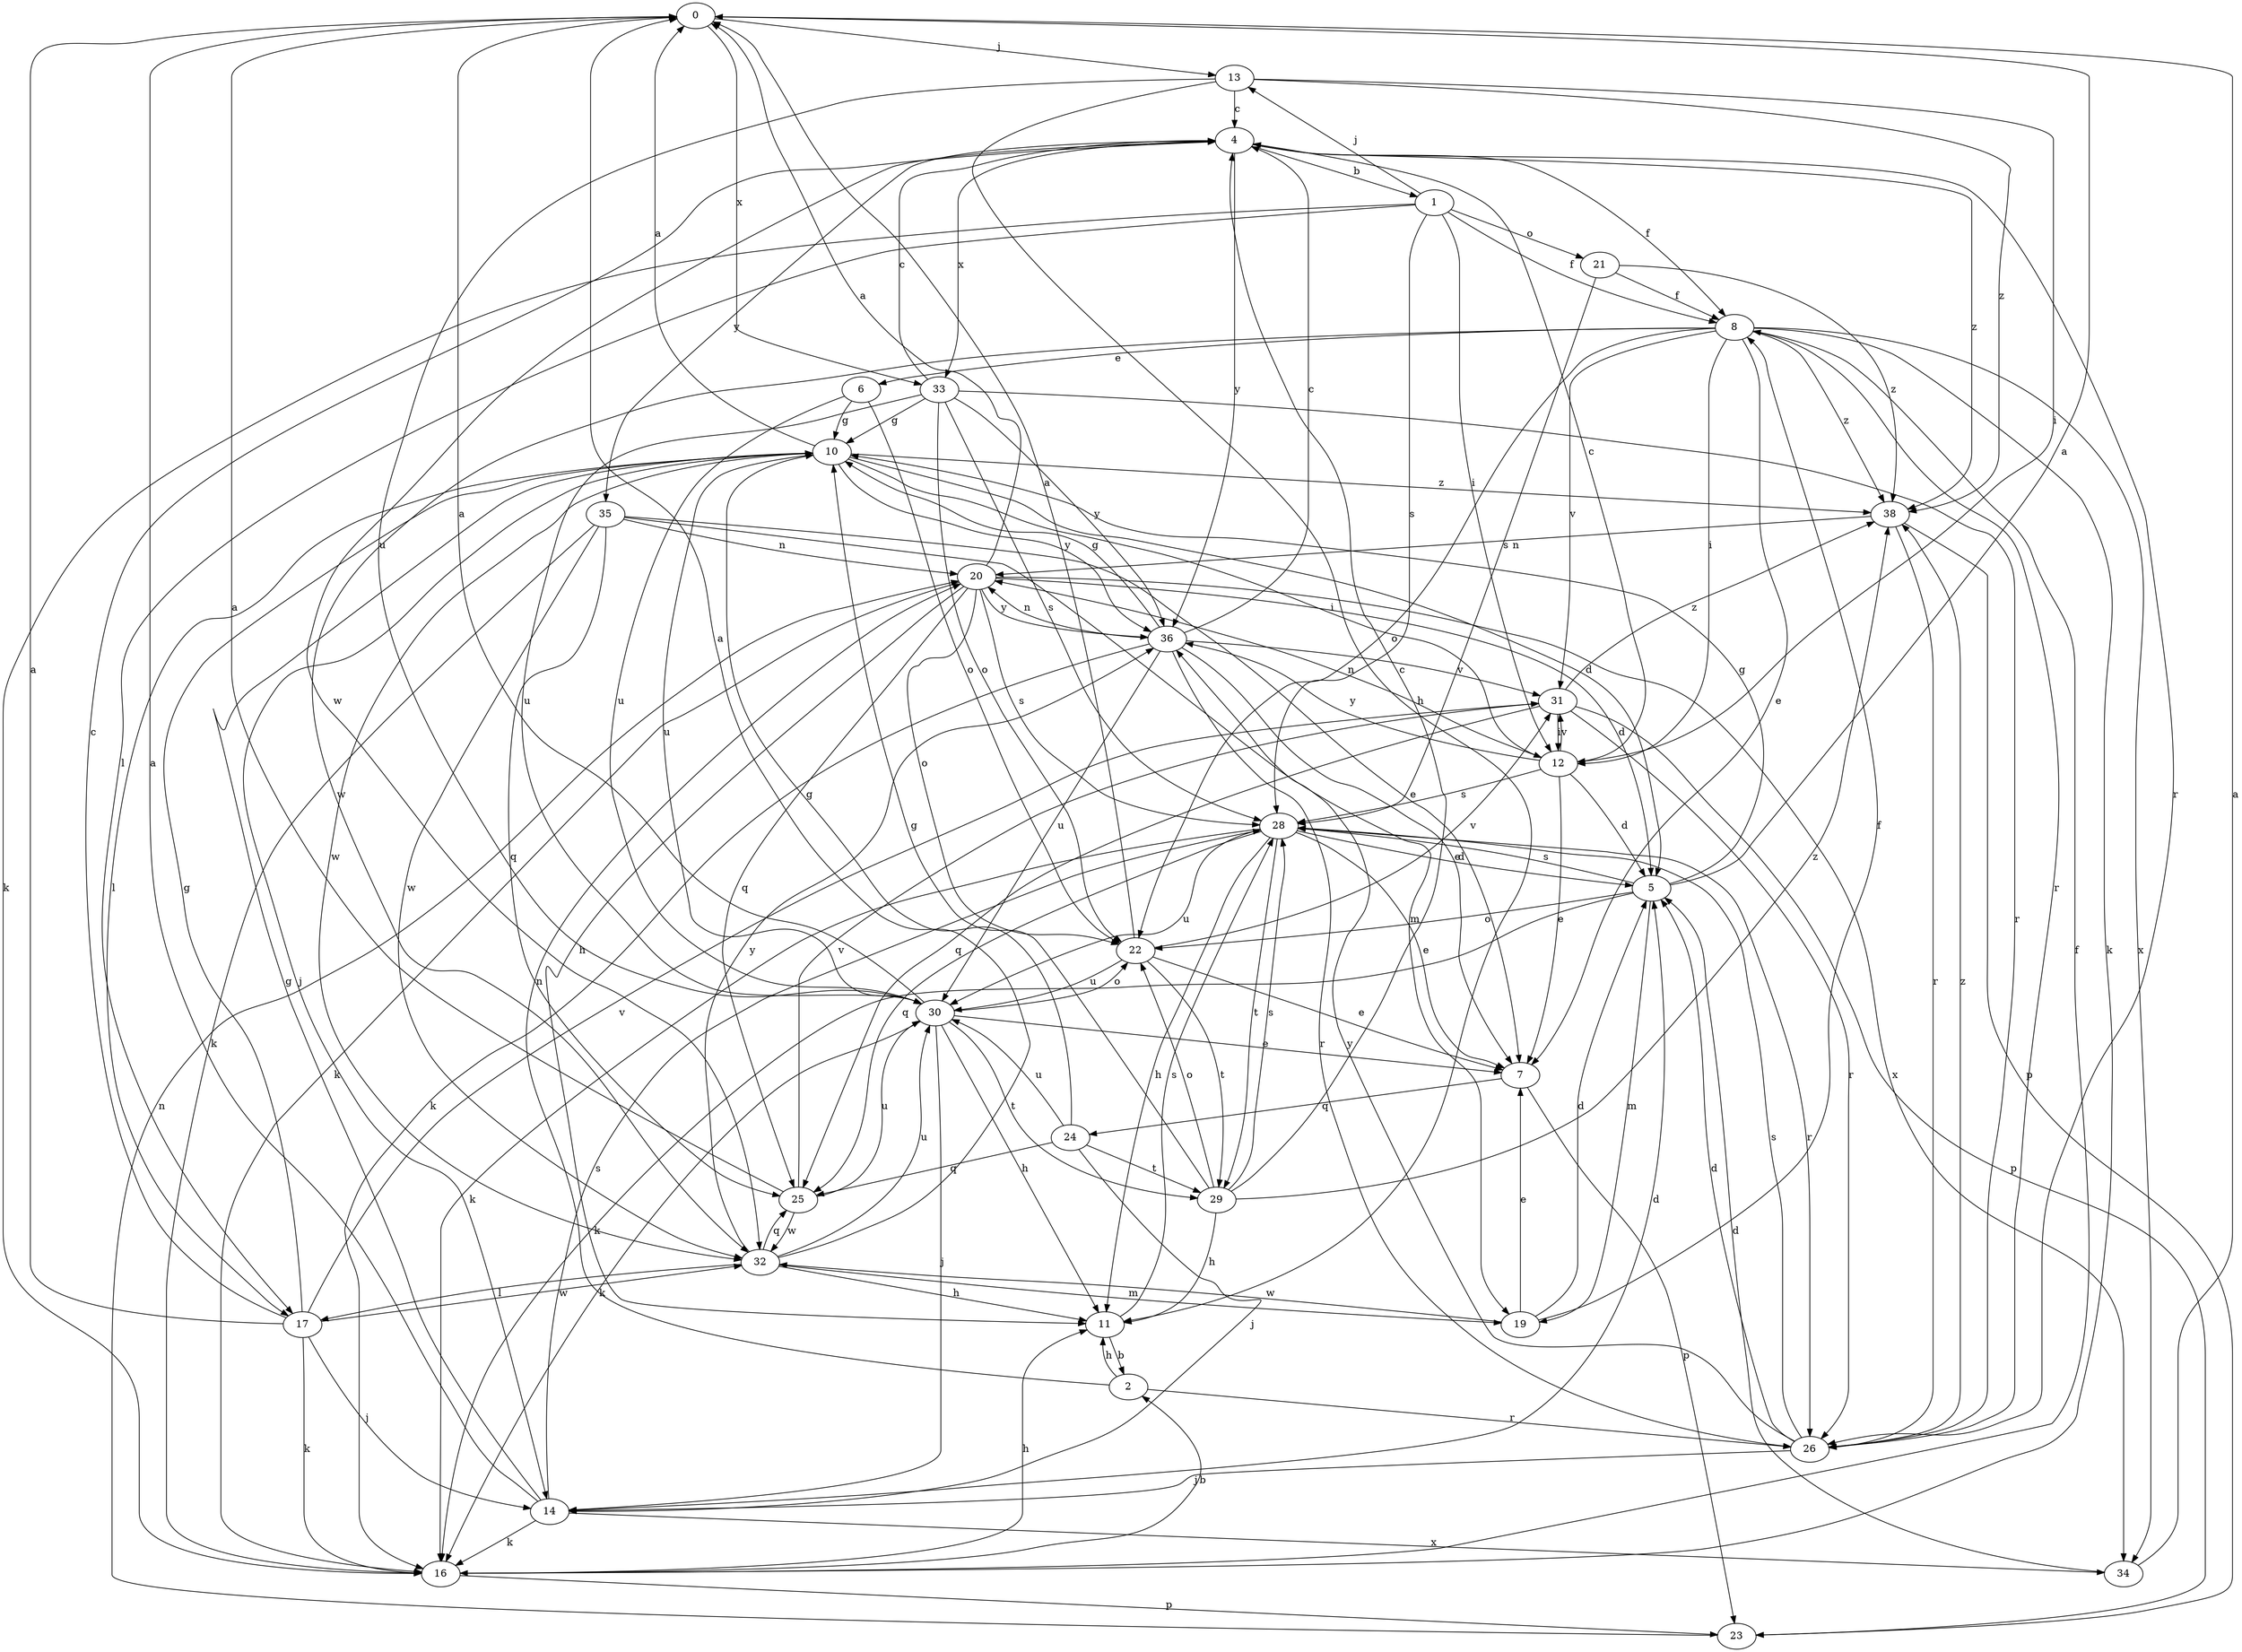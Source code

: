 strict digraph  {
0;
1;
2;
4;
5;
6;
7;
8;
10;
11;
12;
13;
14;
16;
17;
19;
20;
21;
22;
23;
24;
25;
26;
28;
29;
30;
31;
32;
33;
34;
35;
36;
38;
0 -> 13  [label=j];
0 -> 33  [label=x];
1 -> 8  [label=f];
1 -> 12  [label=i];
1 -> 13  [label=j];
1 -> 16  [label=k];
1 -> 17  [label=l];
1 -> 21  [label=o];
1 -> 28  [label=s];
2 -> 11  [label=h];
2 -> 20  [label=n];
2 -> 26  [label=r];
4 -> 1  [label=b];
4 -> 8  [label=f];
4 -> 26  [label=r];
4 -> 32  [label=w];
4 -> 33  [label=x];
4 -> 35  [label=y];
4 -> 36  [label=y];
4 -> 38  [label=z];
5 -> 0  [label=a];
5 -> 10  [label=g];
5 -> 16  [label=k];
5 -> 19  [label=m];
5 -> 22  [label=o];
5 -> 28  [label=s];
6 -> 10  [label=g];
6 -> 22  [label=o];
6 -> 30  [label=u];
7 -> 23  [label=p];
7 -> 24  [label=q];
8 -> 6  [label=e];
8 -> 7  [label=e];
8 -> 12  [label=i];
8 -> 16  [label=k];
8 -> 22  [label=o];
8 -> 26  [label=r];
8 -> 31  [label=v];
8 -> 32  [label=w];
8 -> 34  [label=x];
8 -> 38  [label=z];
10 -> 0  [label=a];
10 -> 5  [label=d];
10 -> 12  [label=i];
10 -> 14  [label=j];
10 -> 17  [label=l];
10 -> 30  [label=u];
10 -> 32  [label=w];
10 -> 36  [label=y];
10 -> 38  [label=z];
11 -> 2  [label=b];
11 -> 28  [label=s];
12 -> 4  [label=c];
12 -> 5  [label=d];
12 -> 7  [label=e];
12 -> 20  [label=n];
12 -> 28  [label=s];
12 -> 31  [label=v];
12 -> 36  [label=y];
13 -> 4  [label=c];
13 -> 11  [label=h];
13 -> 12  [label=i];
13 -> 30  [label=u];
13 -> 38  [label=z];
14 -> 0  [label=a];
14 -> 5  [label=d];
14 -> 10  [label=g];
14 -> 16  [label=k];
14 -> 28  [label=s];
14 -> 34  [label=x];
16 -> 2  [label=b];
16 -> 8  [label=f];
16 -> 11  [label=h];
16 -> 23  [label=p];
17 -> 0  [label=a];
17 -> 4  [label=c];
17 -> 10  [label=g];
17 -> 14  [label=j];
17 -> 16  [label=k];
17 -> 31  [label=v];
17 -> 32  [label=w];
19 -> 5  [label=d];
19 -> 7  [label=e];
19 -> 8  [label=f];
19 -> 32  [label=w];
20 -> 0  [label=a];
20 -> 5  [label=d];
20 -> 11  [label=h];
20 -> 16  [label=k];
20 -> 22  [label=o];
20 -> 25  [label=q];
20 -> 28  [label=s];
20 -> 34  [label=x];
20 -> 36  [label=y];
21 -> 8  [label=f];
21 -> 28  [label=s];
21 -> 38  [label=z];
22 -> 0  [label=a];
22 -> 7  [label=e];
22 -> 29  [label=t];
22 -> 30  [label=u];
22 -> 31  [label=v];
23 -> 20  [label=n];
24 -> 10  [label=g];
24 -> 14  [label=j];
24 -> 25  [label=q];
24 -> 29  [label=t];
24 -> 30  [label=u];
25 -> 0  [label=a];
25 -> 30  [label=u];
25 -> 31  [label=v];
25 -> 32  [label=w];
26 -> 5  [label=d];
26 -> 14  [label=j];
26 -> 28  [label=s];
26 -> 36  [label=y];
26 -> 38  [label=z];
28 -> 5  [label=d];
28 -> 7  [label=e];
28 -> 11  [label=h];
28 -> 16  [label=k];
28 -> 25  [label=q];
28 -> 26  [label=r];
28 -> 29  [label=t];
28 -> 30  [label=u];
29 -> 4  [label=c];
29 -> 10  [label=g];
29 -> 11  [label=h];
29 -> 22  [label=o];
29 -> 28  [label=s];
29 -> 38  [label=z];
30 -> 0  [label=a];
30 -> 7  [label=e];
30 -> 11  [label=h];
30 -> 14  [label=j];
30 -> 16  [label=k];
30 -> 22  [label=o];
30 -> 29  [label=t];
31 -> 12  [label=i];
31 -> 23  [label=p];
31 -> 25  [label=q];
31 -> 26  [label=r];
31 -> 38  [label=z];
32 -> 0  [label=a];
32 -> 11  [label=h];
32 -> 17  [label=l];
32 -> 19  [label=m];
32 -> 25  [label=q];
32 -> 30  [label=u];
32 -> 36  [label=y];
33 -> 4  [label=c];
33 -> 10  [label=g];
33 -> 22  [label=o];
33 -> 26  [label=r];
33 -> 28  [label=s];
33 -> 30  [label=u];
33 -> 36  [label=y];
34 -> 0  [label=a];
34 -> 5  [label=d];
35 -> 7  [label=e];
35 -> 16  [label=k];
35 -> 19  [label=m];
35 -> 20  [label=n];
35 -> 25  [label=q];
35 -> 32  [label=w];
36 -> 4  [label=c];
36 -> 7  [label=e];
36 -> 10  [label=g];
36 -> 16  [label=k];
36 -> 20  [label=n];
36 -> 26  [label=r];
36 -> 30  [label=u];
36 -> 31  [label=v];
38 -> 20  [label=n];
38 -> 23  [label=p];
38 -> 26  [label=r];
}
